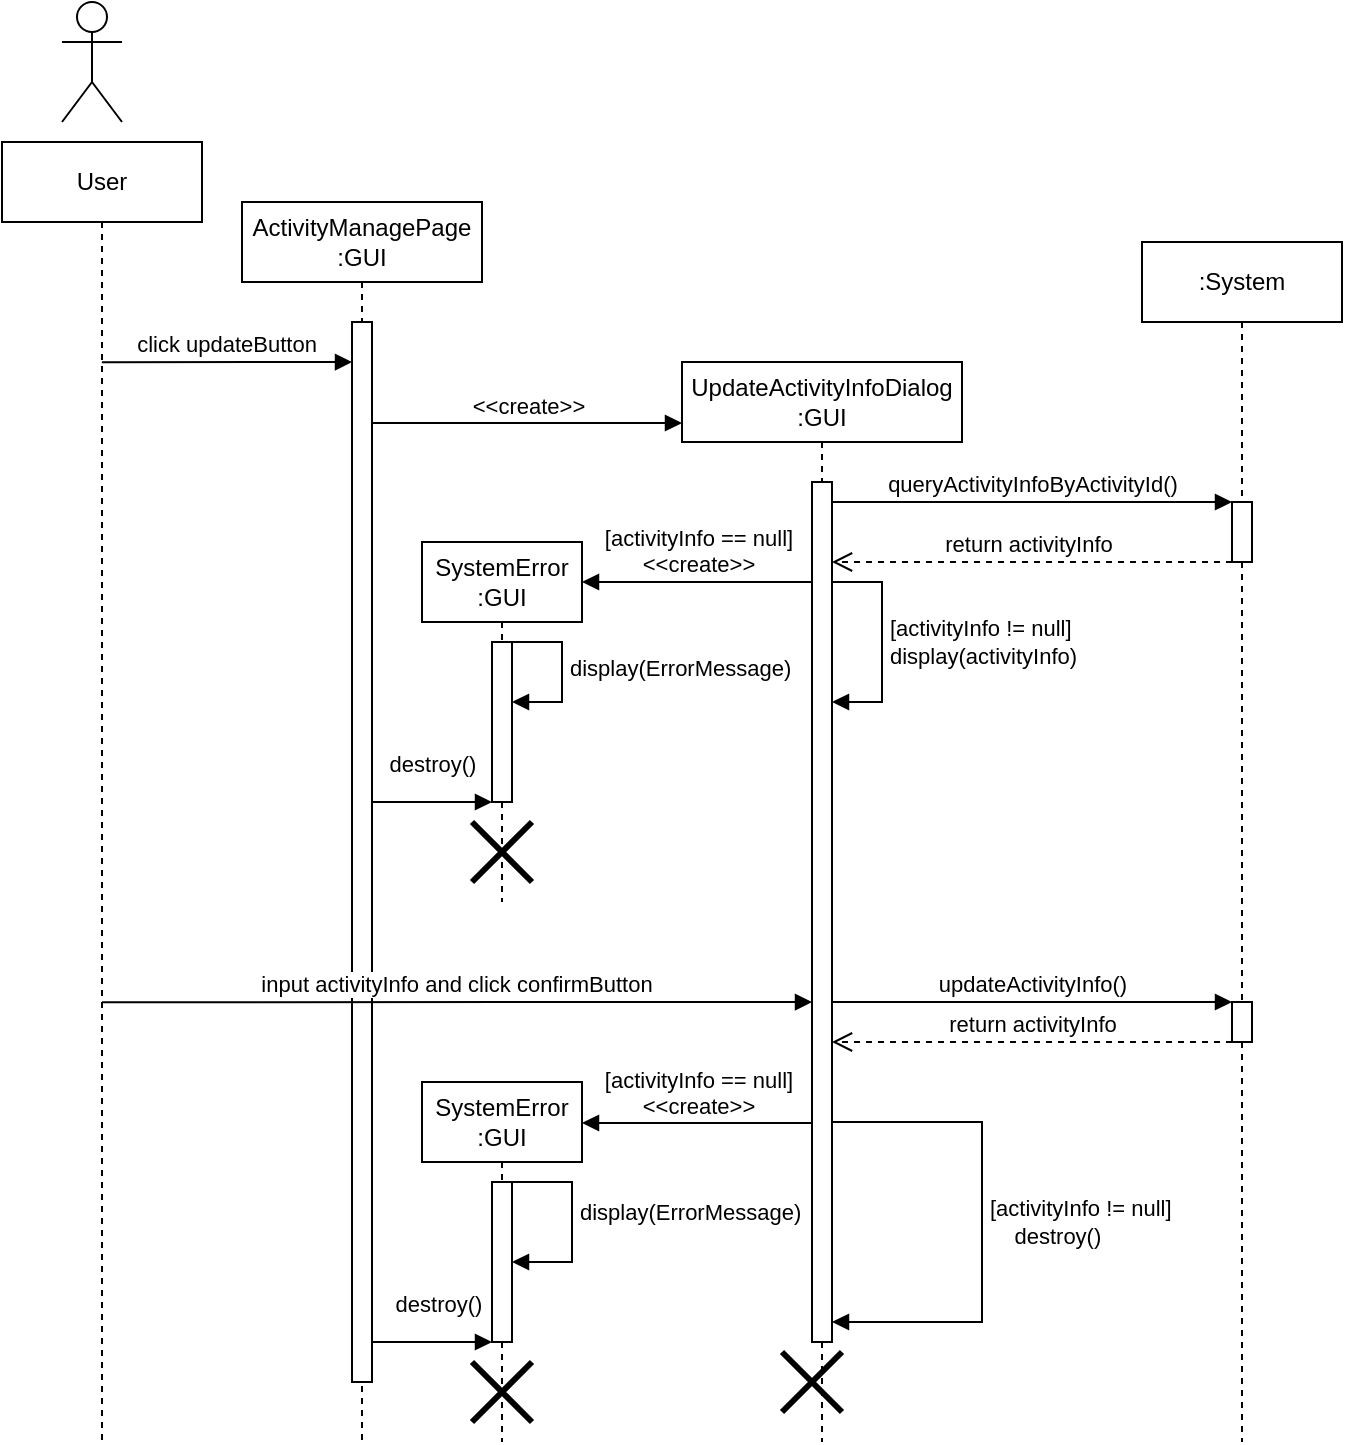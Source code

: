 <mxfile version="21.6.8" type="device">
  <diagram name="第 1 页" id="SJk8YW57J5d2hoTsbT3F">
    <mxGraphModel dx="1098" dy="764" grid="1" gridSize="10" guides="1" tooltips="1" connect="1" arrows="1" fold="1" page="1" pageScale="1" pageWidth="827" pageHeight="1169" math="0" shadow="0">
      <root>
        <mxCell id="0" />
        <mxCell id="1" parent="0" />
        <mxCell id="cV-vFS3M57fJ9fklgIq2-1" value="" style="shape=umlActor;verticalLabelPosition=bottom;verticalAlign=top;html=1;" vertex="1" parent="1">
          <mxGeometry x="60" y="40" width="30" height="60" as="geometry" />
        </mxCell>
        <mxCell id="cV-vFS3M57fJ9fklgIq2-2" value="User" style="shape=umlLifeline;perimeter=lifelinePerimeter;whiteSpace=wrap;html=1;container=1;dropTarget=0;collapsible=0;recursiveResize=0;outlineConnect=0;portConstraint=eastwest;newEdgeStyle={&quot;edgeStyle&quot;:&quot;elbowEdgeStyle&quot;,&quot;elbow&quot;:&quot;vertical&quot;,&quot;curved&quot;:0,&quot;rounded&quot;:0};" vertex="1" parent="1">
          <mxGeometry x="30" y="110" width="100" height="650" as="geometry" />
        </mxCell>
        <mxCell id="cV-vFS3M57fJ9fklgIq2-3" value="ActivityManagePage&lt;br&gt;:GUI" style="shape=umlLifeline;perimeter=lifelinePerimeter;whiteSpace=wrap;html=1;container=1;dropTarget=0;collapsible=0;recursiveResize=0;outlineConnect=0;portConstraint=eastwest;newEdgeStyle={&quot;edgeStyle&quot;:&quot;elbowEdgeStyle&quot;,&quot;elbow&quot;:&quot;vertical&quot;,&quot;curved&quot;:0,&quot;rounded&quot;:0};" vertex="1" parent="1">
          <mxGeometry x="150" y="140" width="120" height="620" as="geometry" />
        </mxCell>
        <mxCell id="cV-vFS3M57fJ9fklgIq2-4" value="" style="html=1;points=[];perimeter=orthogonalPerimeter;outlineConnect=0;targetShapes=umlLifeline;portConstraint=eastwest;newEdgeStyle={&quot;edgeStyle&quot;:&quot;elbowEdgeStyle&quot;,&quot;elbow&quot;:&quot;vertical&quot;,&quot;curved&quot;:0,&quot;rounded&quot;:0};" vertex="1" parent="cV-vFS3M57fJ9fklgIq2-3">
          <mxGeometry x="55" y="60" width="10" height="530" as="geometry" />
        </mxCell>
        <mxCell id="cV-vFS3M57fJ9fklgIq2-5" value="click updateButton" style="html=1;verticalAlign=bottom;endArrow=block;edgeStyle=elbowEdgeStyle;elbow=vertical;curved=0;rounded=0;" edge="1" parent="1" target="cV-vFS3M57fJ9fklgIq2-4">
          <mxGeometry width="80" relative="1" as="geometry">
            <mxPoint x="79.929" y="220.136" as="sourcePoint" />
            <mxPoint x="200" y="220" as="targetPoint" />
          </mxGeometry>
        </mxCell>
        <mxCell id="cV-vFS3M57fJ9fklgIq2-6" value="UpdateActivityInfoDialog&lt;br&gt;:GUI" style="shape=umlLifeline;perimeter=lifelinePerimeter;whiteSpace=wrap;html=1;container=1;dropTarget=0;collapsible=0;recursiveResize=0;outlineConnect=0;portConstraint=eastwest;newEdgeStyle={&quot;edgeStyle&quot;:&quot;elbowEdgeStyle&quot;,&quot;elbow&quot;:&quot;vertical&quot;,&quot;curved&quot;:0,&quot;rounded&quot;:0};" vertex="1" parent="1">
          <mxGeometry x="370" y="220" width="140" height="540" as="geometry" />
        </mxCell>
        <mxCell id="cV-vFS3M57fJ9fklgIq2-7" value="" style="html=1;points=[];perimeter=orthogonalPerimeter;outlineConnect=0;targetShapes=umlLifeline;portConstraint=eastwest;newEdgeStyle={&quot;edgeStyle&quot;:&quot;elbowEdgeStyle&quot;,&quot;elbow&quot;:&quot;vertical&quot;,&quot;curved&quot;:0,&quot;rounded&quot;:0};" vertex="1" parent="cV-vFS3M57fJ9fklgIq2-6">
          <mxGeometry x="65" y="60" width="10" height="430" as="geometry" />
        </mxCell>
        <mxCell id="cV-vFS3M57fJ9fklgIq2-8" value="" style="shape=umlDestroy;whiteSpace=wrap;html=1;strokeWidth=3;targetShapes=umlLifeline;" vertex="1" parent="cV-vFS3M57fJ9fklgIq2-6">
          <mxGeometry x="50" y="495" width="30" height="30" as="geometry" />
        </mxCell>
        <mxCell id="cV-vFS3M57fJ9fklgIq2-9" value="[activityInfo != null]&lt;br&gt;display(activityInfo)" style="html=1;align=left;spacingLeft=2;endArrow=block;rounded=0;edgeStyle=orthogonalEdgeStyle;curved=0;rounded=0;" edge="1" parent="cV-vFS3M57fJ9fklgIq2-6" source="cV-vFS3M57fJ9fklgIq2-7" target="cV-vFS3M57fJ9fklgIq2-7">
          <mxGeometry relative="1" as="geometry">
            <mxPoint x="80" y="110" as="sourcePoint" />
            <Array as="points">
              <mxPoint x="100" y="110" />
              <mxPoint x="100" y="170" />
            </Array>
            <mxPoint x="75" y="140" as="targetPoint" />
          </mxGeometry>
        </mxCell>
        <mxCell id="cV-vFS3M57fJ9fklgIq2-10" value="[activityInfo != null]&lt;br&gt;&lt;span style=&quot;&quot;&gt;&lt;span style=&quot;&quot;&gt;&amp;nbsp;&amp;nbsp;&amp;nbsp;&amp;nbsp;&lt;/span&gt;&lt;/span&gt;destroy()" style="html=1;align=left;spacingLeft=2;endArrow=block;rounded=0;edgeStyle=orthogonalEdgeStyle;curved=0;rounded=0;" edge="1" parent="cV-vFS3M57fJ9fklgIq2-6" source="cV-vFS3M57fJ9fklgIq2-7" target="cV-vFS3M57fJ9fklgIq2-7">
          <mxGeometry relative="1" as="geometry">
            <mxPoint x="80" y="400" as="sourcePoint" />
            <Array as="points">
              <mxPoint x="150" y="380" />
              <mxPoint x="150" y="480" />
            </Array>
            <mxPoint x="80" y="480" as="targetPoint" />
          </mxGeometry>
        </mxCell>
        <mxCell id="cV-vFS3M57fJ9fklgIq2-11" value="&amp;lt;&amp;lt;create&amp;gt;&amp;gt;" style="html=1;verticalAlign=bottom;endArrow=block;edgeStyle=elbowEdgeStyle;elbow=vertical;curved=0;rounded=0;entryX=0;entryY=0.061;entryDx=0;entryDy=0;entryPerimeter=0;" edge="1" parent="1" source="cV-vFS3M57fJ9fklgIq2-4">
          <mxGeometry width="80" relative="1" as="geometry">
            <mxPoint x="225" y="250" as="sourcePoint" />
            <mxPoint x="370" y="250.305" as="targetPoint" />
          </mxGeometry>
        </mxCell>
        <mxCell id="cV-vFS3M57fJ9fklgIq2-12" value="input activityInfo and click confirmButton" style="html=1;verticalAlign=bottom;endArrow=block;edgeStyle=elbowEdgeStyle;elbow=vertical;curved=0;rounded=0;" edge="1" parent="1" target="cV-vFS3M57fJ9fklgIq2-7">
          <mxGeometry width="80" relative="1" as="geometry">
            <mxPoint x="79.997" y="540.13" as="sourcePoint" />
            <mxPoint x="429.83" y="540.13" as="targetPoint" />
          </mxGeometry>
        </mxCell>
        <mxCell id="cV-vFS3M57fJ9fklgIq2-13" value=":System" style="shape=umlLifeline;perimeter=lifelinePerimeter;whiteSpace=wrap;html=1;container=1;dropTarget=0;collapsible=0;recursiveResize=0;outlineConnect=0;portConstraint=eastwest;newEdgeStyle={&quot;edgeStyle&quot;:&quot;elbowEdgeStyle&quot;,&quot;elbow&quot;:&quot;vertical&quot;,&quot;curved&quot;:0,&quot;rounded&quot;:0};" vertex="1" parent="1">
          <mxGeometry x="600" y="160" width="100" height="600" as="geometry" />
        </mxCell>
        <mxCell id="cV-vFS3M57fJ9fklgIq2-14" value="" style="html=1;points=[];perimeter=orthogonalPerimeter;outlineConnect=0;targetShapes=umlLifeline;portConstraint=eastwest;newEdgeStyle={&quot;edgeStyle&quot;:&quot;elbowEdgeStyle&quot;,&quot;elbow&quot;:&quot;vertical&quot;,&quot;curved&quot;:0,&quot;rounded&quot;:0};" vertex="1" parent="cV-vFS3M57fJ9fklgIq2-13">
          <mxGeometry x="45" y="380" width="10" height="20" as="geometry" />
        </mxCell>
        <mxCell id="cV-vFS3M57fJ9fklgIq2-15" value="" style="html=1;points=[];perimeter=orthogonalPerimeter;outlineConnect=0;targetShapes=umlLifeline;portConstraint=eastwest;newEdgeStyle={&quot;edgeStyle&quot;:&quot;elbowEdgeStyle&quot;,&quot;elbow&quot;:&quot;vertical&quot;,&quot;curved&quot;:0,&quot;rounded&quot;:0};" vertex="1" parent="cV-vFS3M57fJ9fklgIq2-13">
          <mxGeometry x="45" y="130" width="10" height="30" as="geometry" />
        </mxCell>
        <mxCell id="cV-vFS3M57fJ9fklgIq2-16" value="updateActivityInfo()" style="html=1;verticalAlign=bottom;endArrow=block;edgeStyle=elbowEdgeStyle;elbow=vertical;curved=0;rounded=0;" edge="1" parent="1" source="cV-vFS3M57fJ9fklgIq2-7">
          <mxGeometry width="80" relative="1" as="geometry">
            <mxPoint x="450" y="540" as="sourcePoint" />
            <mxPoint x="645" y="540" as="targetPoint" />
          </mxGeometry>
        </mxCell>
        <mxCell id="cV-vFS3M57fJ9fklgIq2-17" value="return activityInfo" style="html=1;verticalAlign=bottom;endArrow=open;dashed=1;endSize=8;edgeStyle=elbowEdgeStyle;elbow=vertical;curved=0;rounded=0;" edge="1" parent="1" target="cV-vFS3M57fJ9fklgIq2-7">
          <mxGeometry relative="1" as="geometry">
            <mxPoint x="645" y="560" as="sourcePoint" />
            <mxPoint x="450" y="560" as="targetPoint" />
          </mxGeometry>
        </mxCell>
        <mxCell id="cV-vFS3M57fJ9fklgIq2-18" value="[activityInfo == null]&lt;br&gt;&amp;lt;&amp;lt;create&amp;gt;&amp;gt;" style="html=1;verticalAlign=bottom;endArrow=block;edgeStyle=elbowEdgeStyle;elbow=vertical;curved=0;rounded=0;" edge="1" parent="1" source="cV-vFS3M57fJ9fklgIq2-7">
          <mxGeometry width="80" relative="1" as="geometry">
            <mxPoint x="430" y="600.047" as="sourcePoint" />
            <mxPoint x="320" y="600.38" as="targetPoint" />
          </mxGeometry>
        </mxCell>
        <mxCell id="cV-vFS3M57fJ9fklgIq2-19" value="SystemError&lt;br&gt;:GUI" style="shape=umlLifeline;perimeter=lifelinePerimeter;whiteSpace=wrap;html=1;container=1;dropTarget=0;collapsible=0;recursiveResize=0;outlineConnect=0;portConstraint=eastwest;newEdgeStyle={&quot;edgeStyle&quot;:&quot;elbowEdgeStyle&quot;,&quot;elbow&quot;:&quot;vertical&quot;,&quot;curved&quot;:0,&quot;rounded&quot;:0};" vertex="1" parent="1">
          <mxGeometry x="240" y="580" width="80" height="180" as="geometry" />
        </mxCell>
        <mxCell id="cV-vFS3M57fJ9fklgIq2-20" value="" style="html=1;points=[];perimeter=orthogonalPerimeter;outlineConnect=0;targetShapes=umlLifeline;portConstraint=eastwest;newEdgeStyle={&quot;edgeStyle&quot;:&quot;elbowEdgeStyle&quot;,&quot;elbow&quot;:&quot;vertical&quot;,&quot;curved&quot;:0,&quot;rounded&quot;:0};" vertex="1" parent="cV-vFS3M57fJ9fklgIq2-19">
          <mxGeometry x="35" y="50" width="10" height="80" as="geometry" />
        </mxCell>
        <mxCell id="cV-vFS3M57fJ9fklgIq2-21" value="" style="shape=umlDestroy;whiteSpace=wrap;html=1;strokeWidth=3;targetShapes=umlLifeline;" vertex="1" parent="cV-vFS3M57fJ9fklgIq2-19">
          <mxGeometry x="25" y="140" width="30" height="30" as="geometry" />
        </mxCell>
        <mxCell id="cV-vFS3M57fJ9fklgIq2-22" value="display(ErrorMessage)" style="html=1;align=left;spacingLeft=2;endArrow=block;rounded=0;edgeStyle=orthogonalEdgeStyle;curved=0;rounded=0;" edge="1" parent="1" target="cV-vFS3M57fJ9fklgIq2-20">
          <mxGeometry relative="1" as="geometry">
            <mxPoint x="285" y="640" as="sourcePoint" />
            <Array as="points">
              <mxPoint x="285" y="630" />
              <mxPoint x="315" y="630" />
              <mxPoint x="315" y="670" />
            </Array>
            <mxPoint x="290" y="670" as="targetPoint" />
          </mxGeometry>
        </mxCell>
        <mxCell id="cV-vFS3M57fJ9fklgIq2-23" value="destroy()" style="html=1;verticalAlign=bottom;endArrow=block;edgeStyle=elbowEdgeStyle;elbow=vertical;curved=0;rounded=0;" edge="1" parent="1" source="cV-vFS3M57fJ9fklgIq2-4" target="cV-vFS3M57fJ9fklgIq2-20">
          <mxGeometry x="0.091" y="10" width="80" relative="1" as="geometry">
            <mxPoint x="225" y="700" as="sourcePoint" />
            <mxPoint x="270" y="700" as="targetPoint" />
            <Array as="points">
              <mxPoint x="250" y="710" />
            </Array>
            <mxPoint as="offset" />
          </mxGeometry>
        </mxCell>
        <mxCell id="cV-vFS3M57fJ9fklgIq2-24" value="queryActivityInfoByActivityId()" style="html=1;verticalAlign=bottom;endArrow=block;edgeStyle=elbowEdgeStyle;elbow=vertical;curved=0;rounded=0;" edge="1" parent="1" source="cV-vFS3M57fJ9fklgIq2-7">
          <mxGeometry width="80" relative="1" as="geometry">
            <mxPoint x="460" y="290" as="sourcePoint" />
            <mxPoint x="645" y="290.17" as="targetPoint" />
          </mxGeometry>
        </mxCell>
        <mxCell id="cV-vFS3M57fJ9fklgIq2-25" value="return activityInfo" style="html=1;verticalAlign=bottom;endArrow=open;dashed=1;endSize=8;edgeStyle=elbowEdgeStyle;elbow=vertical;curved=0;rounded=0;" edge="1" parent="1" target="cV-vFS3M57fJ9fklgIq2-7">
          <mxGeometry x="0.02" relative="1" as="geometry">
            <mxPoint x="645" y="319.997" as="sourcePoint" />
            <mxPoint x="450" y="320" as="targetPoint" />
            <mxPoint as="offset" />
          </mxGeometry>
        </mxCell>
        <mxCell id="cV-vFS3M57fJ9fklgIq2-26" value="[activityInfo == null]&lt;br&gt;&amp;lt;&amp;lt;create&amp;gt;&amp;gt;" style="html=1;verticalAlign=bottom;endArrow=block;edgeStyle=elbowEdgeStyle;elbow=vertical;curved=0;rounded=0;" edge="1" parent="1" source="cV-vFS3M57fJ9fklgIq2-7">
          <mxGeometry width="80" relative="1" as="geometry">
            <mxPoint x="430" y="329.667" as="sourcePoint" />
            <mxPoint x="320" y="330" as="targetPoint" />
          </mxGeometry>
        </mxCell>
        <mxCell id="cV-vFS3M57fJ9fklgIq2-27" value="SystemError&lt;br&gt;:GUI" style="shape=umlLifeline;perimeter=lifelinePerimeter;whiteSpace=wrap;html=1;container=1;dropTarget=0;collapsible=0;recursiveResize=0;outlineConnect=0;portConstraint=eastwest;newEdgeStyle={&quot;edgeStyle&quot;:&quot;elbowEdgeStyle&quot;,&quot;elbow&quot;:&quot;vertical&quot;,&quot;curved&quot;:0,&quot;rounded&quot;:0};" vertex="1" parent="1">
          <mxGeometry x="240" y="310" width="80" height="180" as="geometry" />
        </mxCell>
        <mxCell id="cV-vFS3M57fJ9fklgIq2-28" value="" style="html=1;points=[];perimeter=orthogonalPerimeter;outlineConnect=0;targetShapes=umlLifeline;portConstraint=eastwest;newEdgeStyle={&quot;edgeStyle&quot;:&quot;elbowEdgeStyle&quot;,&quot;elbow&quot;:&quot;vertical&quot;,&quot;curved&quot;:0,&quot;rounded&quot;:0};" vertex="1" parent="cV-vFS3M57fJ9fklgIq2-27">
          <mxGeometry x="35" y="50" width="10" height="80" as="geometry" />
        </mxCell>
        <mxCell id="cV-vFS3M57fJ9fklgIq2-29" value="" style="shape=umlDestroy;whiteSpace=wrap;html=1;strokeWidth=3;targetShapes=umlLifeline;" vertex="1" parent="cV-vFS3M57fJ9fklgIq2-27">
          <mxGeometry x="25" y="140" width="30" height="30" as="geometry" />
        </mxCell>
        <mxCell id="cV-vFS3M57fJ9fklgIq2-30" value="display(ErrorMessage)" style="html=1;align=left;spacingLeft=2;endArrow=block;rounded=0;edgeStyle=orthogonalEdgeStyle;curved=0;rounded=0;" edge="1" parent="1">
          <mxGeometry x="0.007" relative="1" as="geometry">
            <mxPoint x="280" y="360" as="sourcePoint" />
            <Array as="points">
              <mxPoint x="310" y="390" />
            </Array>
            <mxPoint x="285" y="390" as="targetPoint" />
            <mxPoint as="offset" />
          </mxGeometry>
        </mxCell>
        <mxCell id="cV-vFS3M57fJ9fklgIq2-31" value="destroy()" style="html=1;verticalAlign=bottom;endArrow=block;edgeStyle=elbowEdgeStyle;elbow=vertical;curved=0;rounded=0;" edge="1" parent="1" source="cV-vFS3M57fJ9fklgIq2-4" target="cV-vFS3M57fJ9fklgIq2-28">
          <mxGeometry y="10" width="80" relative="1" as="geometry">
            <mxPoint x="240" y="440" as="sourcePoint" />
            <mxPoint x="265" y="430" as="targetPoint" />
            <Array as="points">
              <mxPoint x="245" y="440" />
            </Array>
            <mxPoint as="offset" />
          </mxGeometry>
        </mxCell>
      </root>
    </mxGraphModel>
  </diagram>
</mxfile>
